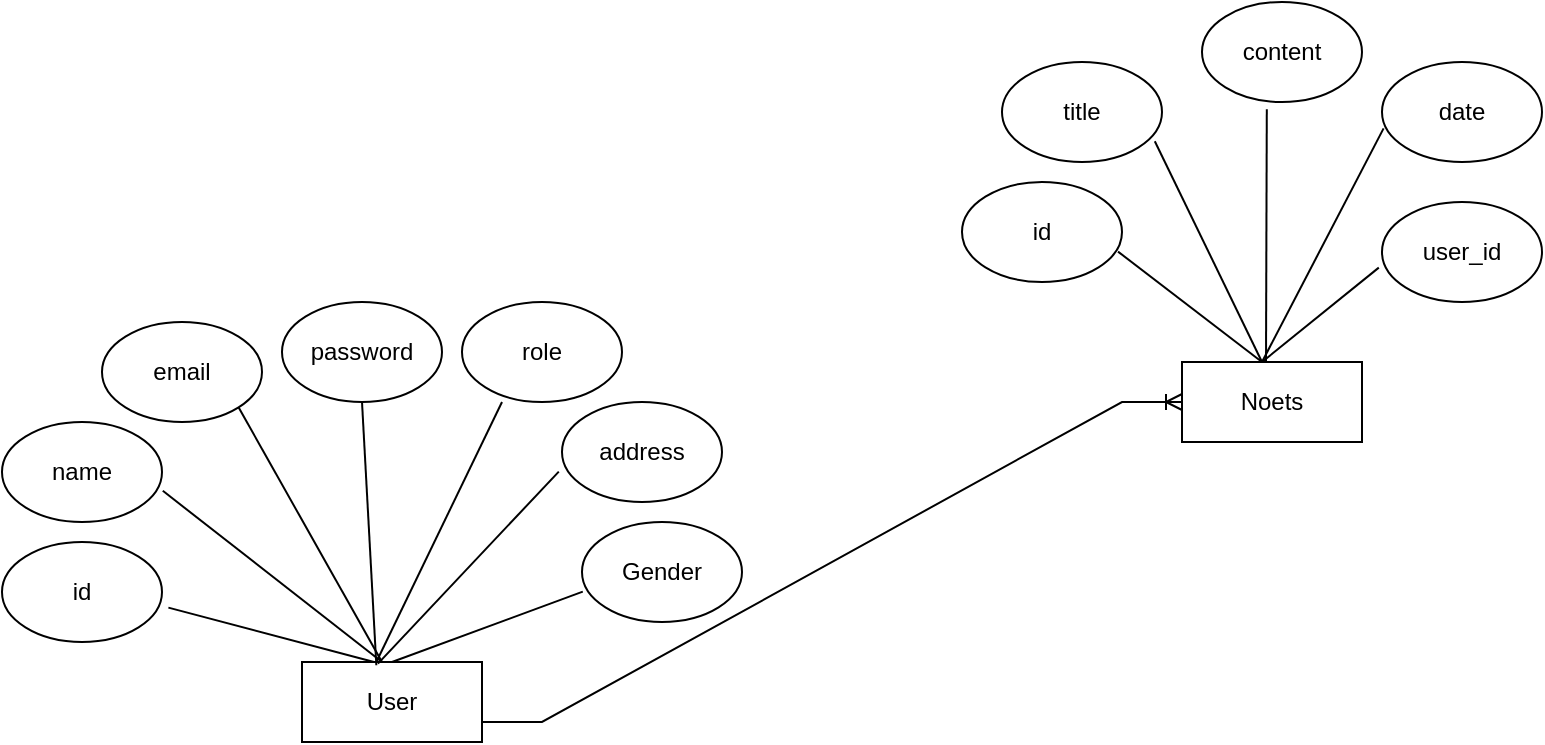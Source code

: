 <mxfile version="26.0.1" pages="2">
  <diagram id="R2lEEEUBdFMjLlhIrx00" name="Page-1">
    <mxGraphModel dx="1050" dy="522" grid="1" gridSize="10" guides="1" tooltips="1" connect="1" arrows="1" fold="1" page="1" pageScale="1" pageWidth="850" pageHeight="1100" math="0" shadow="0" extFonts="Permanent Marker^https://fonts.googleapis.com/css?family=Permanent+Marker">
      <root>
        <mxCell id="0" />
        <mxCell id="1" parent="0" />
        <mxCell id="xX9duPSloRxx_vfMI_G7-1" value="User" style="rounded=0;whiteSpace=wrap;html=1;" vertex="1" parent="1">
          <mxGeometry x="150" y="330" width="90" height="40" as="geometry" />
        </mxCell>
        <mxCell id="xX9duPSloRxx_vfMI_G7-2" value="id" style="ellipse;whiteSpace=wrap;html=1;" vertex="1" parent="1">
          <mxGeometry y="270" width="80" height="50" as="geometry" />
        </mxCell>
        <mxCell id="xX9duPSloRxx_vfMI_G7-3" value="address" style="ellipse;whiteSpace=wrap;html=1;" vertex="1" parent="1">
          <mxGeometry x="280" y="200" width="80" height="50" as="geometry" />
        </mxCell>
        <mxCell id="xX9duPSloRxx_vfMI_G7-4" value="role" style="ellipse;whiteSpace=wrap;html=1;" vertex="1" parent="1">
          <mxGeometry x="230" y="150" width="80" height="50" as="geometry" />
        </mxCell>
        <mxCell id="xX9duPSloRxx_vfMI_G7-5" value="password" style="ellipse;whiteSpace=wrap;html=1;" vertex="1" parent="1">
          <mxGeometry x="140" y="150" width="80" height="50" as="geometry" />
        </mxCell>
        <mxCell id="xX9duPSloRxx_vfMI_G7-6" value="email" style="ellipse;whiteSpace=wrap;html=1;" vertex="1" parent="1">
          <mxGeometry x="50" y="160" width="80" height="50" as="geometry" />
        </mxCell>
        <mxCell id="xX9duPSloRxx_vfMI_G7-7" value="name" style="ellipse;whiteSpace=wrap;html=1;" vertex="1" parent="1">
          <mxGeometry y="210" width="80" height="50" as="geometry" />
        </mxCell>
        <mxCell id="xX9duPSloRxx_vfMI_G7-8" value="Gender" style="ellipse;whiteSpace=wrap;html=1;" vertex="1" parent="1">
          <mxGeometry x="290" y="260" width="80" height="50" as="geometry" />
        </mxCell>
        <mxCell id="xX9duPSloRxx_vfMI_G7-9" value="" style="endArrow=none;html=1;rounded=0;entryX=1.04;entryY=0.656;entryDx=0;entryDy=0;entryPerimeter=0;" edge="1" parent="1" target="xX9duPSloRxx_vfMI_G7-2">
          <mxGeometry width="50" height="50" relative="1" as="geometry">
            <mxPoint x="186" y="330" as="sourcePoint" />
            <mxPoint x="440" y="350" as="targetPoint" />
          </mxGeometry>
        </mxCell>
        <mxCell id="xX9duPSloRxx_vfMI_G7-10" value="" style="endArrow=none;html=1;rounded=0;entryX=1;entryY=1;entryDx=0;entryDy=0;" edge="1" parent="1" target="xX9duPSloRxx_vfMI_G7-6">
          <mxGeometry width="50" height="50" relative="1" as="geometry">
            <mxPoint x="190" y="330" as="sourcePoint" />
            <mxPoint x="117" y="200" as="targetPoint" />
          </mxGeometry>
        </mxCell>
        <mxCell id="xX9duPSloRxx_vfMI_G7-11" value="" style="endArrow=none;html=1;rounded=0;entryX=0.5;entryY=1;entryDx=0;entryDy=0;exitX=0.413;exitY=0.04;exitDx=0;exitDy=0;exitPerimeter=0;" edge="1" parent="1" source="xX9duPSloRxx_vfMI_G7-1" target="xX9duPSloRxx_vfMI_G7-5">
          <mxGeometry width="50" height="50" relative="1" as="geometry">
            <mxPoint x="290" y="270" as="sourcePoint" />
            <mxPoint x="187" y="245" as="targetPoint" />
          </mxGeometry>
        </mxCell>
        <mxCell id="xX9duPSloRxx_vfMI_G7-12" value="" style="endArrow=none;html=1;rounded=0;entryX=0.5;entryY=0;entryDx=0;entryDy=0;exitX=0.005;exitY=0.696;exitDx=0;exitDy=0;exitPerimeter=0;" edge="1" parent="1" source="xX9duPSloRxx_vfMI_G7-8" target="xX9duPSloRxx_vfMI_G7-1">
          <mxGeometry width="50" height="50" relative="1" as="geometry">
            <mxPoint x="290" y="355" as="sourcePoint" />
            <mxPoint x="187" y="330" as="targetPoint" />
          </mxGeometry>
        </mxCell>
        <mxCell id="xX9duPSloRxx_vfMI_G7-13" value="" style="endArrow=none;html=1;rounded=0;entryX=0.422;entryY=0.02;entryDx=0;entryDy=0;entryPerimeter=0;exitX=-0.02;exitY=0.696;exitDx=0;exitDy=0;exitPerimeter=0;" edge="1" parent="1" source="xX9duPSloRxx_vfMI_G7-3" target="xX9duPSloRxx_vfMI_G7-1">
          <mxGeometry width="50" height="50" relative="1" as="geometry">
            <mxPoint x="433" y="370" as="sourcePoint" />
            <mxPoint x="330" y="345" as="targetPoint" />
          </mxGeometry>
        </mxCell>
        <mxCell id="xX9duPSloRxx_vfMI_G7-15" value="" style="endArrow=none;html=1;rounded=0;entryX=0.25;entryY=1;entryDx=0;entryDy=0;entryPerimeter=0;exitX=0.413;exitY=0;exitDx=0;exitDy=0;exitPerimeter=0;" edge="1" parent="1" source="xX9duPSloRxx_vfMI_G7-1" target="xX9duPSloRxx_vfMI_G7-4">
          <mxGeometry width="50" height="50" relative="1" as="geometry">
            <mxPoint x="243" y="445" as="sourcePoint" />
            <mxPoint x="140" y="420" as="targetPoint" />
          </mxGeometry>
        </mxCell>
        <mxCell id="xX9duPSloRxx_vfMI_G7-16" value="" style="endArrow=none;html=1;rounded=0;entryX=1.005;entryY=0.688;entryDx=0;entryDy=0;entryPerimeter=0;" edge="1" parent="1" target="xX9duPSloRxx_vfMI_G7-7">
          <mxGeometry width="50" height="50" relative="1" as="geometry">
            <mxPoint x="190" y="330" as="sourcePoint" />
            <mxPoint x="190" y="420" as="targetPoint" />
          </mxGeometry>
        </mxCell>
        <mxCell id="xX9duPSloRxx_vfMI_G7-17" value="Noets" style="rounded=0;whiteSpace=wrap;html=1;" vertex="1" parent="1">
          <mxGeometry x="590" y="180" width="90" height="40" as="geometry" />
        </mxCell>
        <mxCell id="xX9duPSloRxx_vfMI_G7-18" value="id" style="ellipse;whiteSpace=wrap;html=1;" vertex="1" parent="1">
          <mxGeometry x="480" y="90" width="80" height="50" as="geometry" />
        </mxCell>
        <mxCell id="xX9duPSloRxx_vfMI_G7-20" value="user_id" style="ellipse;whiteSpace=wrap;html=1;" vertex="1" parent="1">
          <mxGeometry x="690" y="100" width="80" height="50" as="geometry" />
        </mxCell>
        <mxCell id="xX9duPSloRxx_vfMI_G7-21" value="date" style="ellipse;whiteSpace=wrap;html=1;" vertex="1" parent="1">
          <mxGeometry x="690" y="30" width="80" height="50" as="geometry" />
        </mxCell>
        <mxCell id="xX9duPSloRxx_vfMI_G7-22" value="title" style="ellipse;whiteSpace=wrap;html=1;" vertex="1" parent="1">
          <mxGeometry x="500" y="30" width="80" height="50" as="geometry" />
        </mxCell>
        <mxCell id="xX9duPSloRxx_vfMI_G7-23" value="content" style="ellipse;whiteSpace=wrap;html=1;" vertex="1" parent="1">
          <mxGeometry x="600" width="80" height="50" as="geometry" />
        </mxCell>
        <mxCell id="xX9duPSloRxx_vfMI_G7-24" value="" style="endArrow=none;html=1;rounded=0;entryX=-0.02;entryY=0.656;entryDx=0;entryDy=0;entryPerimeter=0;" edge="1" parent="1" target="xX9duPSloRxx_vfMI_G7-20">
          <mxGeometry width="50" height="50" relative="1" as="geometry">
            <mxPoint x="630" y="180" as="sourcePoint" />
            <mxPoint x="640" y="130" as="targetPoint" />
          </mxGeometry>
        </mxCell>
        <mxCell id="xX9duPSloRxx_vfMI_G7-25" value="" style="endArrow=none;html=1;rounded=0;entryX=0.405;entryY=1.072;entryDx=0;entryDy=0;entryPerimeter=0;" edge="1" parent="1" target="xX9duPSloRxx_vfMI_G7-23">
          <mxGeometry width="50" height="50" relative="1" as="geometry">
            <mxPoint x="632" y="180" as="sourcePoint" />
            <mxPoint x="778" y="173" as="targetPoint" />
          </mxGeometry>
        </mxCell>
        <mxCell id="xX9duPSloRxx_vfMI_G7-26" value="" style="endArrow=none;html=1;rounded=0;entryX=0.01;entryY=0.664;entryDx=0;entryDy=0;entryPerimeter=0;" edge="1" parent="1" target="xX9duPSloRxx_vfMI_G7-21">
          <mxGeometry width="50" height="50" relative="1" as="geometry">
            <mxPoint x="630" y="180" as="sourcePoint" />
            <mxPoint x="708" y="240" as="targetPoint" />
          </mxGeometry>
        </mxCell>
        <mxCell id="xX9duPSloRxx_vfMI_G7-27" value="" style="endArrow=none;html=1;rounded=0;exitX=0.975;exitY=0.696;exitDx=0;exitDy=0;exitPerimeter=0;" edge="1" parent="1" source="xX9duPSloRxx_vfMI_G7-18">
          <mxGeometry width="50" height="50" relative="1" as="geometry">
            <mxPoint x="402" y="297" as="sourcePoint" />
            <mxPoint x="630" y="180" as="targetPoint" />
          </mxGeometry>
        </mxCell>
        <mxCell id="xX9duPSloRxx_vfMI_G7-28" value="" style="endArrow=none;html=1;rounded=0;exitX=0.955;exitY=0.792;exitDx=0;exitDy=0;exitPerimeter=0;" edge="1" parent="1" source="xX9duPSloRxx_vfMI_G7-22">
          <mxGeometry width="50" height="50" relative="1" as="geometry">
            <mxPoint x="570" y="120" as="sourcePoint" />
            <mxPoint x="630" y="180" as="targetPoint" />
          </mxGeometry>
        </mxCell>
        <mxCell id="xX9duPSloRxx_vfMI_G7-29" value="" style="edgeStyle=entityRelationEdgeStyle;fontSize=12;html=1;endArrow=ERoneToMany;rounded=0;exitX=1;exitY=0.75;exitDx=0;exitDy=0;entryX=0;entryY=0.5;entryDx=0;entryDy=0;" edge="1" parent="1" source="xX9duPSloRxx_vfMI_G7-1" target="xX9duPSloRxx_vfMI_G7-17">
          <mxGeometry width="100" height="100" relative="1" as="geometry">
            <mxPoint x="310" y="425" as="sourcePoint" />
            <mxPoint x="660" y="270" as="targetPoint" />
            <Array as="points">
              <mxPoint x="330" y="470" />
              <mxPoint x="370" y="425" />
              <mxPoint x="510" y="380" />
              <mxPoint x="510" y="380" />
              <mxPoint x="510" y="380" />
              <mxPoint x="510" y="400" />
            </Array>
          </mxGeometry>
        </mxCell>
      </root>
    </mxGraphModel>
  </diagram>
  <diagram id="9TkjYmyFfeeifskoAGIm" name="Page-2">
    <mxGraphModel dx="1050" dy="522" grid="1" gridSize="10" guides="1" tooltips="1" connect="1" arrows="1" fold="1" page="1" pageScale="1" pageWidth="850" pageHeight="1100" math="0" shadow="0">
      <root>
        <mxCell id="0" />
        <mxCell id="1" parent="0" />
      </root>
    </mxGraphModel>
  </diagram>
</mxfile>
